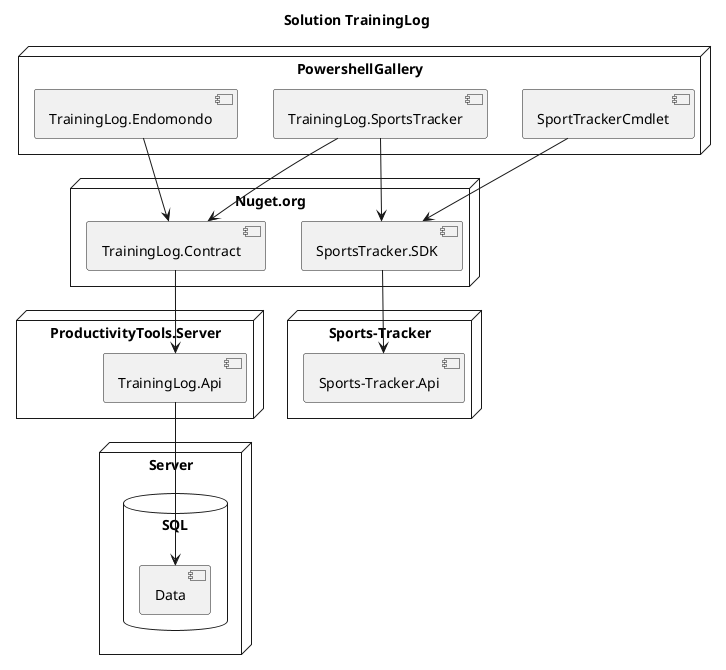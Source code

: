 @startuml

title Solution TrainingLog

node Nuget.org{
    [TrainingLog.Contract]
    [SportsTracker.SDK]
}

node PowershellGallery{
    [TrainingLog.Endomondo]
    [TrainingLog.SportsTracker]
    [SportTrackerCmdlet]
}

node Sports-Tracker{
    [Sports-Tracker.Api]
}


node ProductivityTools.Server{
    [TrainingLog.Api]
}

node Server{
    database "SQL\n" {
    [Data]

}

 [TrainingLog.SportsTracker] -down->[SportsTracker.SDK]
 [SportsTracker.SDK] -down->[Sports-Tracker.Api]
 [TrainingLog.Endomondo] -down->[TrainingLog.Contract]
 [TrainingLog.Contract] -down->  [TrainingLog.Api]
 [TrainingLog.SportsTracker] -down-> [TrainingLog.Contract]
 [TrainingLog.Api] -down->Data
 [SportTrackerCmdlet] -down->[SportsTracker.SDK]
 
 



@enduml